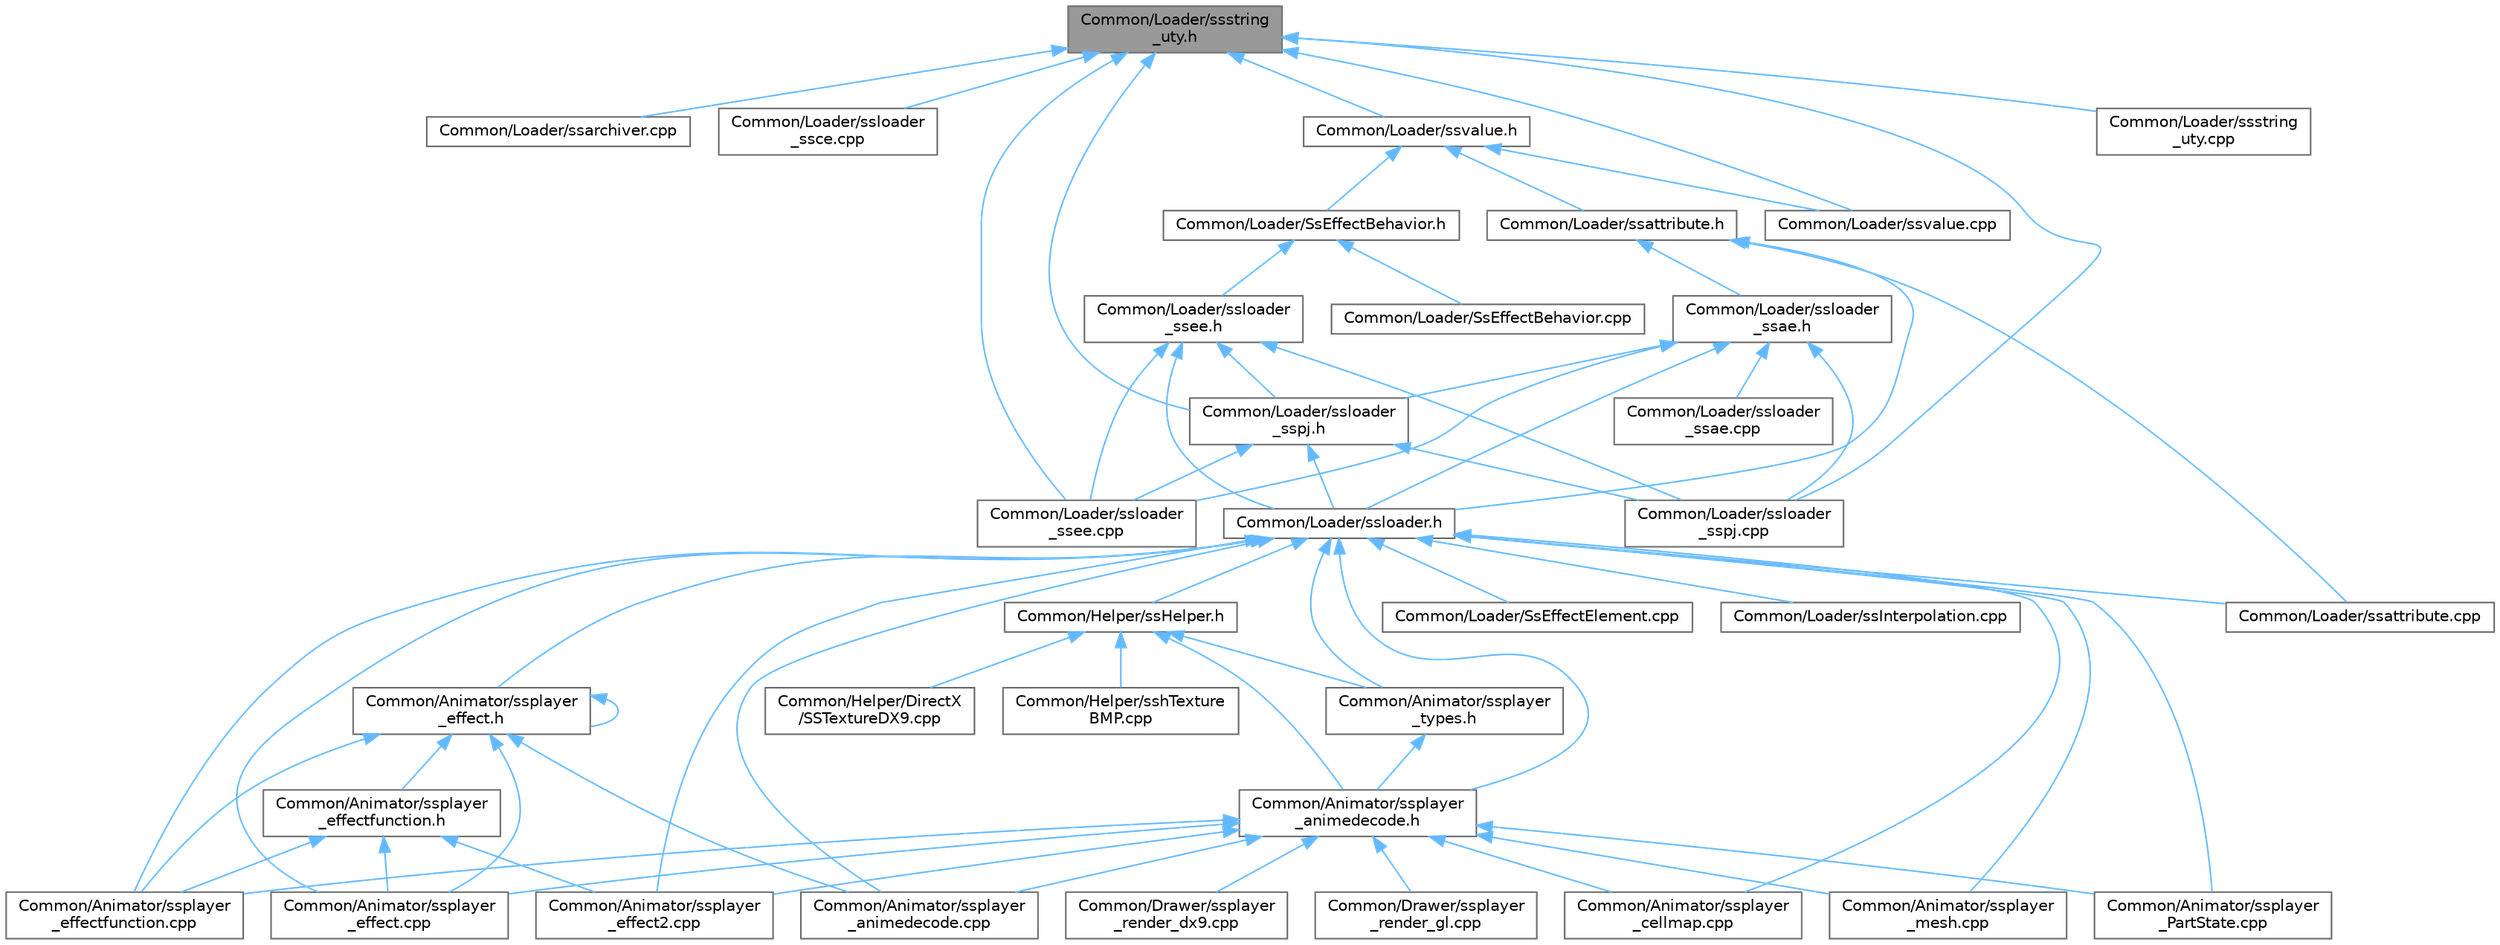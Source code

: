 digraph "Common/Loader/ssstring_uty.h"
{
 // LATEX_PDF_SIZE
  bgcolor="transparent";
  edge [fontname=Helvetica,fontsize=10,labelfontname=Helvetica,labelfontsize=10];
  node [fontname=Helvetica,fontsize=10,shape=box,height=0.2,width=0.4];
  Node1 [id="Node000001",label="Common/Loader/ssstring\l_uty.h",height=0.2,width=0.4,color="gray40", fillcolor="grey60", style="filled", fontcolor="black",tooltip=" "];
  Node1 -> Node2 [id="edge1_Node000001_Node000002",dir="back",color="steelblue1",style="solid",tooltip=" "];
  Node2 [id="Node000002",label="Common/Loader/ssarchiver.cpp",height=0.2,width=0.4,color="grey40", fillcolor="white", style="filled",URL="$ssarchiver_8cpp.html",tooltip=" "];
  Node1 -> Node3 [id="edge2_Node000001_Node000003",dir="back",color="steelblue1",style="solid",tooltip=" "];
  Node3 [id="Node000003",label="Common/Loader/ssloader\l_ssce.cpp",height=0.2,width=0.4,color="grey40", fillcolor="white", style="filled",URL="$ssloader__ssce_8cpp.html",tooltip=" "];
  Node1 -> Node4 [id="edge3_Node000001_Node000004",dir="back",color="steelblue1",style="solid",tooltip=" "];
  Node4 [id="Node000004",label="Common/Loader/ssloader\l_ssee.cpp",height=0.2,width=0.4,color="grey40", fillcolor="white", style="filled",URL="$ssloader__ssee_8cpp.html",tooltip=" "];
  Node1 -> Node5 [id="edge4_Node000001_Node000005",dir="back",color="steelblue1",style="solid",tooltip=" "];
  Node5 [id="Node000005",label="Common/Loader/ssloader\l_sspj.cpp",height=0.2,width=0.4,color="grey40", fillcolor="white", style="filled",URL="$ssloader__sspj_8cpp.html",tooltip=" "];
  Node1 -> Node6 [id="edge5_Node000001_Node000006",dir="back",color="steelblue1",style="solid",tooltip=" "];
  Node6 [id="Node000006",label="Common/Loader/ssloader\l_sspj.h",height=0.2,width=0.4,color="grey40", fillcolor="white", style="filled",URL="$ssloader__sspj_8h.html",tooltip=" "];
  Node6 -> Node7 [id="edge6_Node000006_Node000007",dir="back",color="steelblue1",style="solid",tooltip=" "];
  Node7 [id="Node000007",label="Common/Loader/ssloader.h",height=0.2,width=0.4,color="grey40", fillcolor="white", style="filled",URL="$ssloader_8h.html",tooltip=" "];
  Node7 -> Node8 [id="edge7_Node000007_Node000008",dir="back",color="steelblue1",style="solid",tooltip=" "];
  Node8 [id="Node000008",label="Common/Animator/ssplayer\l_PartState.cpp",height=0.2,width=0.4,color="grey40", fillcolor="white", style="filled",URL="$ssplayer___part_state_8cpp.html",tooltip=" "];
  Node7 -> Node9 [id="edge8_Node000007_Node000009",dir="back",color="steelblue1",style="solid",tooltip=" "];
  Node9 [id="Node000009",label="Common/Animator/ssplayer\l_animedecode.cpp",height=0.2,width=0.4,color="grey40", fillcolor="white", style="filled",URL="$ssplayer__animedecode_8cpp.html",tooltip=" "];
  Node7 -> Node10 [id="edge9_Node000007_Node000010",dir="back",color="steelblue1",style="solid",tooltip=" "];
  Node10 [id="Node000010",label="Common/Animator/ssplayer\l_animedecode.h",height=0.2,width=0.4,color="grey40", fillcolor="white", style="filled",URL="$ssplayer__animedecode_8h.html",tooltip=" "];
  Node10 -> Node8 [id="edge10_Node000010_Node000008",dir="back",color="steelblue1",style="solid",tooltip=" "];
  Node10 -> Node9 [id="edge11_Node000010_Node000009",dir="back",color="steelblue1",style="solid",tooltip=" "];
  Node10 -> Node11 [id="edge12_Node000010_Node000011",dir="back",color="steelblue1",style="solid",tooltip=" "];
  Node11 [id="Node000011",label="Common/Animator/ssplayer\l_cellmap.cpp",height=0.2,width=0.4,color="grey40", fillcolor="white", style="filled",URL="$ssplayer__cellmap_8cpp.html",tooltip=" "];
  Node10 -> Node12 [id="edge13_Node000010_Node000012",dir="back",color="steelblue1",style="solid",tooltip=" "];
  Node12 [id="Node000012",label="Common/Animator/ssplayer\l_effect.cpp",height=0.2,width=0.4,color="grey40", fillcolor="white", style="filled",URL="$ssplayer__effect_8cpp.html",tooltip=" "];
  Node10 -> Node13 [id="edge14_Node000010_Node000013",dir="back",color="steelblue1",style="solid",tooltip=" "];
  Node13 [id="Node000013",label="Common/Animator/ssplayer\l_effect2.cpp",height=0.2,width=0.4,color="grey40", fillcolor="white", style="filled",URL="$ssplayer__effect2_8cpp.html",tooltip=" "];
  Node10 -> Node14 [id="edge15_Node000010_Node000014",dir="back",color="steelblue1",style="solid",tooltip=" "];
  Node14 [id="Node000014",label="Common/Animator/ssplayer\l_effectfunction.cpp",height=0.2,width=0.4,color="grey40", fillcolor="white", style="filled",URL="$ssplayer__effectfunction_8cpp.html",tooltip=" "];
  Node10 -> Node15 [id="edge16_Node000010_Node000015",dir="back",color="steelblue1",style="solid",tooltip=" "];
  Node15 [id="Node000015",label="Common/Animator/ssplayer\l_mesh.cpp",height=0.2,width=0.4,color="grey40", fillcolor="white", style="filled",URL="$ssplayer__mesh_8cpp.html",tooltip=" "];
  Node10 -> Node16 [id="edge17_Node000010_Node000016",dir="back",color="steelblue1",style="solid",tooltip=" "];
  Node16 [id="Node000016",label="Common/Drawer/ssplayer\l_render_dx9.cpp",height=0.2,width=0.4,color="grey40", fillcolor="white", style="filled",URL="$ssplayer__render__dx9_8cpp.html",tooltip=" "];
  Node10 -> Node17 [id="edge18_Node000010_Node000017",dir="back",color="steelblue1",style="solid",tooltip=" "];
  Node17 [id="Node000017",label="Common/Drawer/ssplayer\l_render_gl.cpp",height=0.2,width=0.4,color="grey40", fillcolor="white", style="filled",URL="$ssplayer__render__gl_8cpp.html",tooltip=" "];
  Node7 -> Node11 [id="edge19_Node000007_Node000011",dir="back",color="steelblue1",style="solid",tooltip=" "];
  Node7 -> Node12 [id="edge20_Node000007_Node000012",dir="back",color="steelblue1",style="solid",tooltip=" "];
  Node7 -> Node18 [id="edge21_Node000007_Node000018",dir="back",color="steelblue1",style="solid",tooltip=" "];
  Node18 [id="Node000018",label="Common/Animator/ssplayer\l_effect.h",height=0.2,width=0.4,color="grey40", fillcolor="white", style="filled",URL="$ssplayer__effect_8h.html",tooltip=" "];
  Node18 -> Node9 [id="edge22_Node000018_Node000009",dir="back",color="steelblue1",style="solid",tooltip=" "];
  Node18 -> Node12 [id="edge23_Node000018_Node000012",dir="back",color="steelblue1",style="solid",tooltip=" "];
  Node18 -> Node18 [id="edge24_Node000018_Node000018",dir="back",color="steelblue1",style="solid",tooltip=" "];
  Node18 -> Node14 [id="edge25_Node000018_Node000014",dir="back",color="steelblue1",style="solid",tooltip=" "];
  Node18 -> Node19 [id="edge26_Node000018_Node000019",dir="back",color="steelblue1",style="solid",tooltip=" "];
  Node19 [id="Node000019",label="Common/Animator/ssplayer\l_effectfunction.h",height=0.2,width=0.4,color="grey40", fillcolor="white", style="filled",URL="$ssplayer__effectfunction_8h.html",tooltip=" "];
  Node19 -> Node12 [id="edge27_Node000019_Node000012",dir="back",color="steelblue1",style="solid",tooltip=" "];
  Node19 -> Node13 [id="edge28_Node000019_Node000013",dir="back",color="steelblue1",style="solid",tooltip=" "];
  Node19 -> Node14 [id="edge29_Node000019_Node000014",dir="back",color="steelblue1",style="solid",tooltip=" "];
  Node7 -> Node13 [id="edge30_Node000007_Node000013",dir="back",color="steelblue1",style="solid",tooltip=" "];
  Node7 -> Node14 [id="edge31_Node000007_Node000014",dir="back",color="steelblue1",style="solid",tooltip=" "];
  Node7 -> Node15 [id="edge32_Node000007_Node000015",dir="back",color="steelblue1",style="solid",tooltip=" "];
  Node7 -> Node20 [id="edge33_Node000007_Node000020",dir="back",color="steelblue1",style="solid",tooltip=" "];
  Node20 [id="Node000020",label="Common/Animator/ssplayer\l_types.h",height=0.2,width=0.4,color="grey40", fillcolor="white", style="filled",URL="$ssplayer__types_8h.html",tooltip=" "];
  Node20 -> Node10 [id="edge34_Node000020_Node000010",dir="back",color="steelblue1",style="solid",tooltip=" "];
  Node7 -> Node21 [id="edge35_Node000007_Node000021",dir="back",color="steelblue1",style="solid",tooltip=" "];
  Node21 [id="Node000021",label="Common/Helper/ssHelper.h",height=0.2,width=0.4,color="grey40", fillcolor="white", style="filled",URL="$ss_helper_8h.html",tooltip=" "];
  Node21 -> Node10 [id="edge36_Node000021_Node000010",dir="back",color="steelblue1",style="solid",tooltip=" "];
  Node21 -> Node20 [id="edge37_Node000021_Node000020",dir="back",color="steelblue1",style="solid",tooltip=" "];
  Node21 -> Node22 [id="edge38_Node000021_Node000022",dir="back",color="steelblue1",style="solid",tooltip=" "];
  Node22 [id="Node000022",label="Common/Helper/DirectX\l/SSTextureDX9.cpp",height=0.2,width=0.4,color="grey40", fillcolor="white", style="filled",URL="$_s_s_texture_d_x9_8cpp.html",tooltip=" "];
  Node21 -> Node23 [id="edge39_Node000021_Node000023",dir="back",color="steelblue1",style="solid",tooltip=" "];
  Node23 [id="Node000023",label="Common/Helper/sshTexture\lBMP.cpp",height=0.2,width=0.4,color="grey40", fillcolor="white", style="filled",URL="$ssh_texture_b_m_p_8cpp.html",tooltip=" "];
  Node7 -> Node24 [id="edge40_Node000007_Node000024",dir="back",color="steelblue1",style="solid",tooltip=" "];
  Node24 [id="Node000024",label="Common/Loader/SsEffectElement.cpp",height=0.2,width=0.4,color="grey40", fillcolor="white", style="filled",URL="$_ss_effect_element_8cpp.html",tooltip=" "];
  Node7 -> Node25 [id="edge41_Node000007_Node000025",dir="back",color="steelblue1",style="solid",tooltip=" "];
  Node25 [id="Node000025",label="Common/Loader/ssInterpolation.cpp",height=0.2,width=0.4,color="grey40", fillcolor="white", style="filled",URL="$ss_interpolation_8cpp.html",tooltip=" "];
  Node7 -> Node26 [id="edge42_Node000007_Node000026",dir="back",color="steelblue1",style="solid",tooltip=" "];
  Node26 [id="Node000026",label="Common/Loader/ssattribute.cpp",height=0.2,width=0.4,color="grey40", fillcolor="white", style="filled",URL="$ssattribute_8cpp.html",tooltip=" "];
  Node6 -> Node4 [id="edge43_Node000006_Node000004",dir="back",color="steelblue1",style="solid",tooltip=" "];
  Node6 -> Node5 [id="edge44_Node000006_Node000005",dir="back",color="steelblue1",style="solid",tooltip=" "];
  Node1 -> Node27 [id="edge45_Node000001_Node000027",dir="back",color="steelblue1",style="solid",tooltip=" "];
  Node27 [id="Node000027",label="Common/Loader/ssstring\l_uty.cpp",height=0.2,width=0.4,color="grey40", fillcolor="white", style="filled",URL="$ssstring__uty_8cpp.html",tooltip=" "];
  Node1 -> Node28 [id="edge46_Node000001_Node000028",dir="back",color="steelblue1",style="solid",tooltip=" "];
  Node28 [id="Node000028",label="Common/Loader/ssvalue.cpp",height=0.2,width=0.4,color="grey40", fillcolor="white", style="filled",URL="$ssvalue_8cpp.html",tooltip=" "];
  Node1 -> Node29 [id="edge47_Node000001_Node000029",dir="back",color="steelblue1",style="solid",tooltip=" "];
  Node29 [id="Node000029",label="Common/Loader/ssvalue.h",height=0.2,width=0.4,color="grey40", fillcolor="white", style="filled",URL="$ssvalue_8h.html",tooltip=" "];
  Node29 -> Node30 [id="edge48_Node000029_Node000030",dir="back",color="steelblue1",style="solid",tooltip=" "];
  Node30 [id="Node000030",label="Common/Loader/SsEffectBehavior.h",height=0.2,width=0.4,color="grey40", fillcolor="white", style="filled",URL="$_ss_effect_behavior_8h.html",tooltip=" "];
  Node30 -> Node31 [id="edge49_Node000030_Node000031",dir="back",color="steelblue1",style="solid",tooltip=" "];
  Node31 [id="Node000031",label="Common/Loader/SsEffectBehavior.cpp",height=0.2,width=0.4,color="grey40", fillcolor="white", style="filled",URL="$_ss_effect_behavior_8cpp.html",tooltip=" "];
  Node30 -> Node32 [id="edge50_Node000030_Node000032",dir="back",color="steelblue1",style="solid",tooltip=" "];
  Node32 [id="Node000032",label="Common/Loader/ssloader\l_ssee.h",height=0.2,width=0.4,color="grey40", fillcolor="white", style="filled",URL="$ssloader__ssee_8h.html",tooltip=" "];
  Node32 -> Node7 [id="edge51_Node000032_Node000007",dir="back",color="steelblue1",style="solid",tooltip=" "];
  Node32 -> Node4 [id="edge52_Node000032_Node000004",dir="back",color="steelblue1",style="solid",tooltip=" "];
  Node32 -> Node5 [id="edge53_Node000032_Node000005",dir="back",color="steelblue1",style="solid",tooltip=" "];
  Node32 -> Node6 [id="edge54_Node000032_Node000006",dir="back",color="steelblue1",style="solid",tooltip=" "];
  Node29 -> Node33 [id="edge55_Node000029_Node000033",dir="back",color="steelblue1",style="solid",tooltip=" "];
  Node33 [id="Node000033",label="Common/Loader/ssattribute.h",height=0.2,width=0.4,color="grey40", fillcolor="white", style="filled",URL="$ssattribute_8h.html",tooltip=" "];
  Node33 -> Node26 [id="edge56_Node000033_Node000026",dir="back",color="steelblue1",style="solid",tooltip=" "];
  Node33 -> Node7 [id="edge57_Node000033_Node000007",dir="back",color="steelblue1",style="solid",tooltip=" "];
  Node33 -> Node34 [id="edge58_Node000033_Node000034",dir="back",color="steelblue1",style="solid",tooltip=" "];
  Node34 [id="Node000034",label="Common/Loader/ssloader\l_ssae.h",height=0.2,width=0.4,color="grey40", fillcolor="white", style="filled",URL="$ssloader__ssae_8h.html",tooltip=" "];
  Node34 -> Node7 [id="edge59_Node000034_Node000007",dir="back",color="steelblue1",style="solid",tooltip=" "];
  Node34 -> Node35 [id="edge60_Node000034_Node000035",dir="back",color="steelblue1",style="solid",tooltip=" "];
  Node35 [id="Node000035",label="Common/Loader/ssloader\l_ssae.cpp",height=0.2,width=0.4,color="grey40", fillcolor="white", style="filled",URL="$ssloader__ssae_8cpp.html",tooltip=" "];
  Node34 -> Node4 [id="edge61_Node000034_Node000004",dir="back",color="steelblue1",style="solid",tooltip=" "];
  Node34 -> Node5 [id="edge62_Node000034_Node000005",dir="back",color="steelblue1",style="solid",tooltip=" "];
  Node34 -> Node6 [id="edge63_Node000034_Node000006",dir="back",color="steelblue1",style="solid",tooltip=" "];
  Node29 -> Node28 [id="edge64_Node000029_Node000028",dir="back",color="steelblue1",style="solid",tooltip=" "];
}
